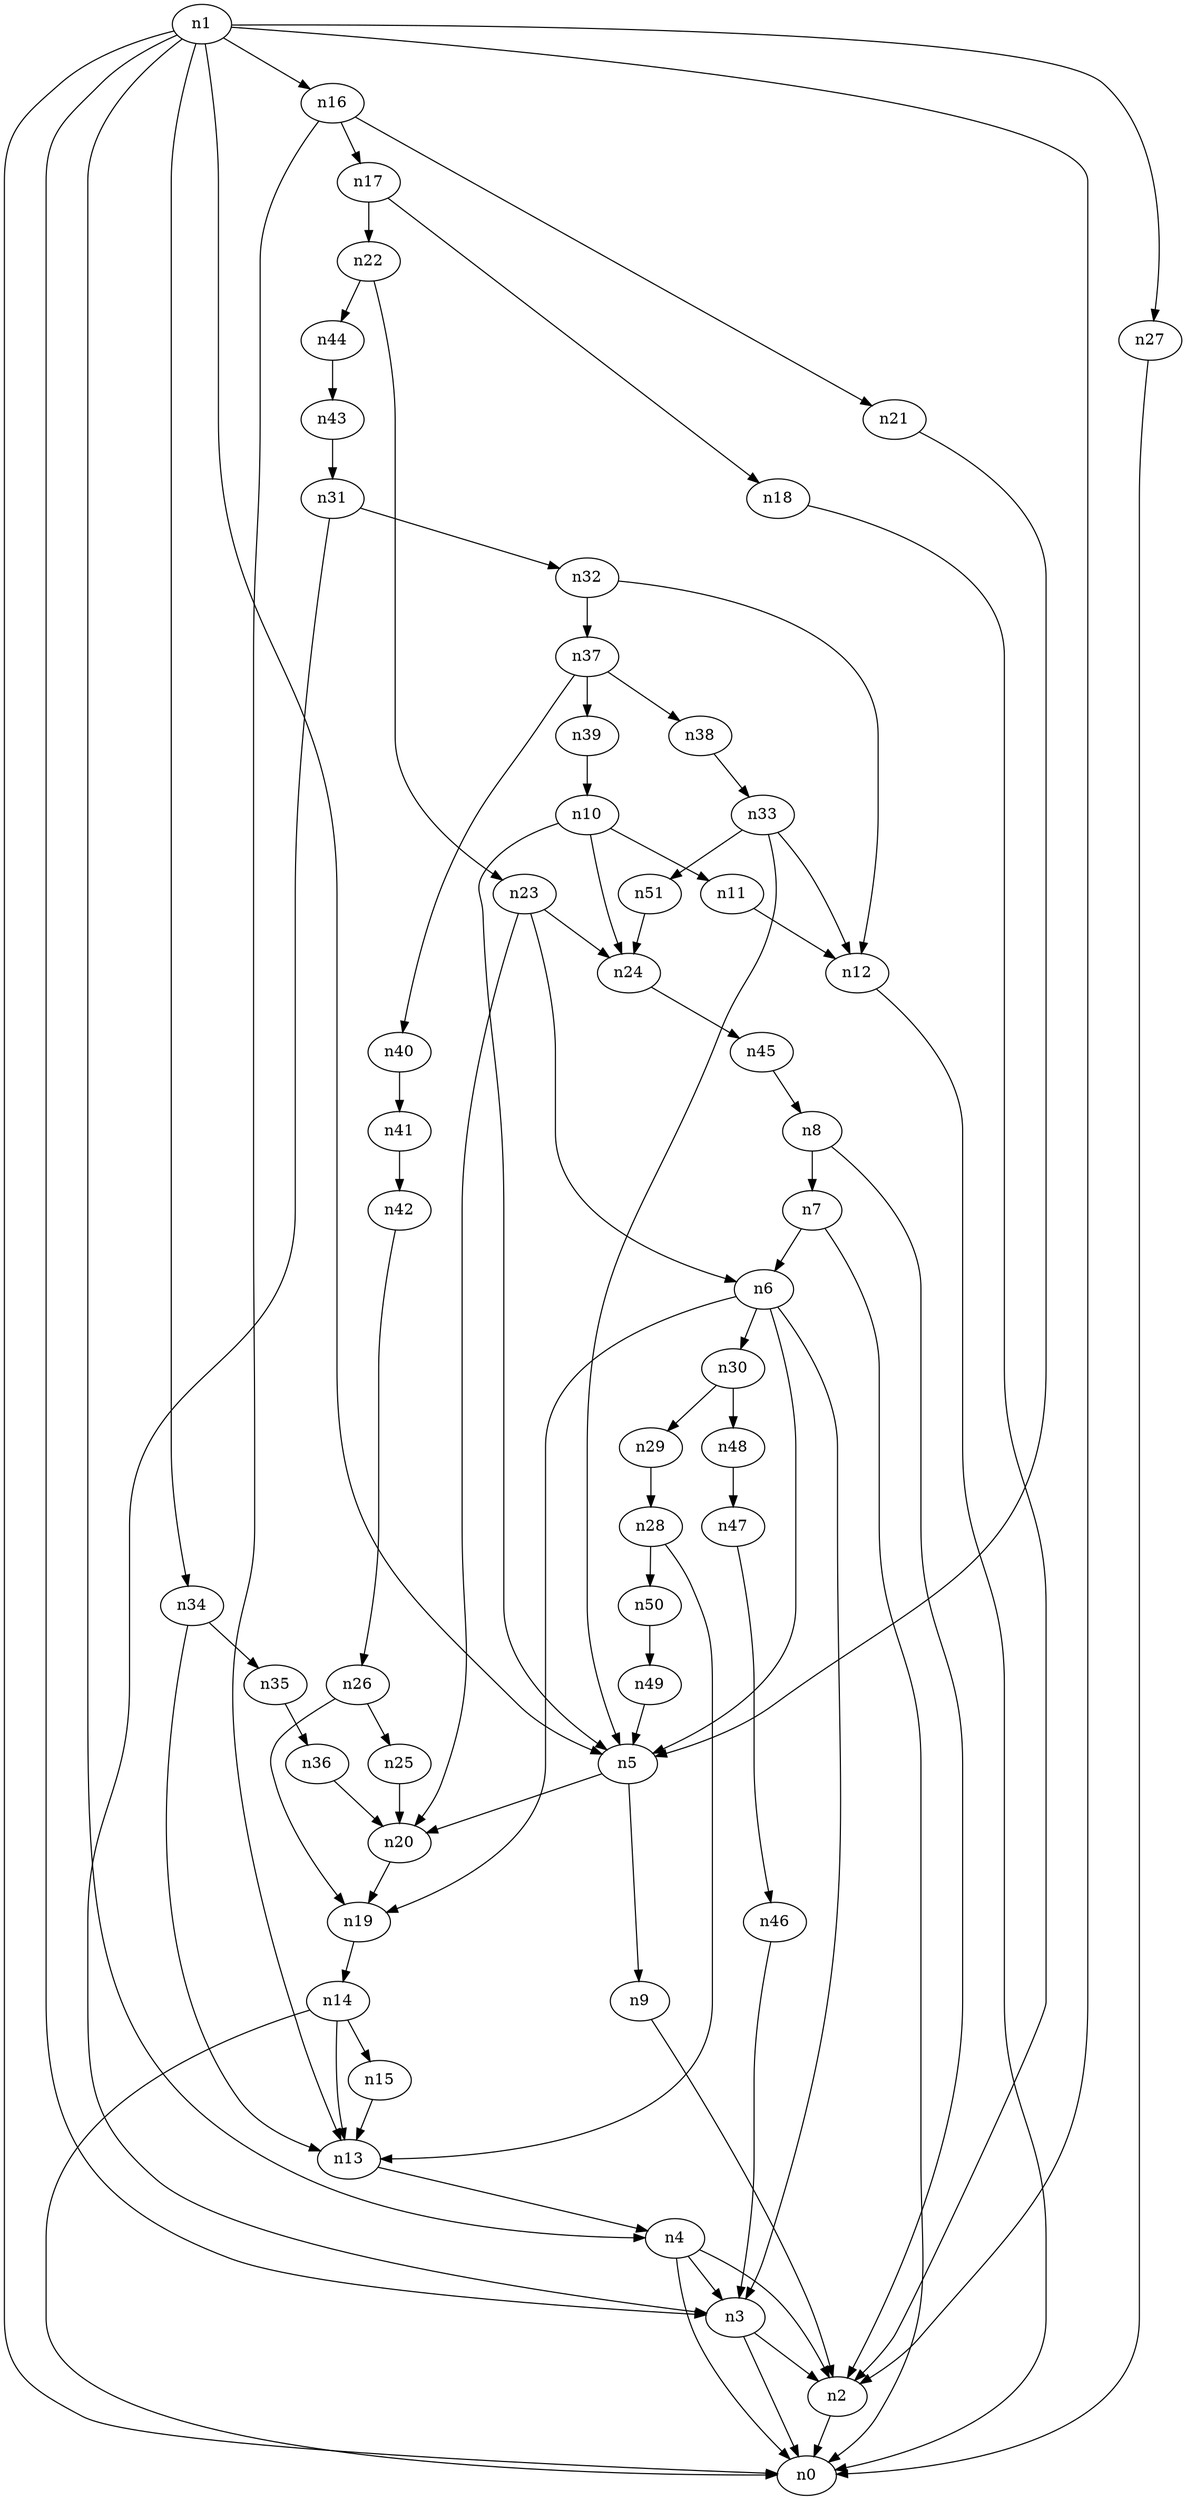 digraph G {
	n1 -> n0	 [_graphml_id=e0];
	n1 -> n2	 [_graphml_id=e1];
	n1 -> n3	 [_graphml_id=e6];
	n1 -> n4	 [_graphml_id=e9];
	n1 -> n5	 [_graphml_id=e10];
	n1 -> n16	 [_graphml_id=e37];
	n1 -> n27	 [_graphml_id=e45];
	n1 -> n34	 [_graphml_id=e58];
	n2 -> n0	 [_graphml_id=e5];
	n3 -> n0	 [_graphml_id=e8];
	n3 -> n2	 [_graphml_id=e2];
	n4 -> n0	 [_graphml_id=e4];
	n4 -> n2	 [_graphml_id=e7];
	n4 -> n3	 [_graphml_id=e3];
	n5 -> n9	 [_graphml_id=e16];
	n5 -> n20	 [_graphml_id=e34];
	n6 -> n3	 [_graphml_id=e12];
	n6 -> n5	 [_graphml_id=e11];
	n6 -> n19	 [_graphml_id=e47];
	n6 -> n30	 [_graphml_id=e51];
	n7 -> n0	 [_graphml_id=e18];
	n7 -> n6	 [_graphml_id=e13];
	n8 -> n2	 [_graphml_id=e15];
	n8 -> n7	 [_graphml_id=e14];
	n9 -> n2	 [_graphml_id=e17];
	n10 -> n5	 [_graphml_id=e19];
	n10 -> n11	 [_graphml_id=e20];
	n10 -> n24	 [_graphml_id=e41];
	n11 -> n12	 [_graphml_id=e21];
	n12 -> n0	 [_graphml_id=e22];
	n13 -> n4	 [_graphml_id=e23];
	n14 -> n0	 [_graphml_id=e25];
	n14 -> n13	 [_graphml_id=e24];
	n14 -> n15	 [_graphml_id=e26];
	n15 -> n13	 [_graphml_id=e27];
	n16 -> n13	 [_graphml_id=e28];
	n16 -> n17	 [_graphml_id=e29];
	n16 -> n21	 [_graphml_id=e36];
	n17 -> n18	 [_graphml_id=e30];
	n17 -> n22	 [_graphml_id=e38];
	n18 -> n2	 [_graphml_id=e31];
	n19 -> n14	 [_graphml_id=e32];
	n20 -> n19	 [_graphml_id=e33];
	n21 -> n5	 [_graphml_id=e35];
	n22 -> n23	 [_graphml_id=e39];
	n22 -> n44	 [_graphml_id=e74];
	n23 -> n6	 [_graphml_id=e67];
	n23 -> n20	 [_graphml_id=e57];
	n23 -> n24	 [_graphml_id=e40];
	n24 -> n45	 [_graphml_id=e75];
	n25 -> n20	 [_graphml_id=e42];
	n26 -> n19	 [_graphml_id=e44];
	n26 -> n25	 [_graphml_id=e43];
	n27 -> n0	 [_graphml_id=e46];
	n28 -> n13	 [_graphml_id=e48];
	n28 -> n50	 [_graphml_id=e84];
	n29 -> n28	 [_graphml_id=e49];
	n30 -> n29	 [_graphml_id=e50];
	n30 -> n48	 [_graphml_id=e81];
	n31 -> n3	 [_graphml_id=e52];
	n31 -> n32	 [_graphml_id=e53];
	n32 -> n12	 [_graphml_id=e54];
	n32 -> n37	 [_graphml_id=e62];
	n33 -> n5	 [_graphml_id=e55];
	n33 -> n12	 [_graphml_id=e56];
	n33 -> n51	 [_graphml_id=e86];
	n34 -> n13	 [_graphml_id=e77];
	n34 -> n35	 [_graphml_id=e59];
	n35 -> n36	 [_graphml_id=e60];
	n36 -> n20	 [_graphml_id=e61];
	n37 -> n38	 [_graphml_id=e63];
	n37 -> n39	 [_graphml_id=e66];
	n37 -> n40	 [_graphml_id=e68];
	n38 -> n33	 [_graphml_id=e64];
	n39 -> n10	 [_graphml_id=e65];
	n40 -> n41	 [_graphml_id=e69];
	n41 -> n42	 [_graphml_id=e70];
	n42 -> n26	 [_graphml_id=e71];
	n43 -> n31	 [_graphml_id=e72];
	n44 -> n43	 [_graphml_id=e73];
	n45 -> n8	 [_graphml_id=e76];
	n46 -> n3	 [_graphml_id=e78];
	n47 -> n46	 [_graphml_id=e79];
	n48 -> n47	 [_graphml_id=e80];
	n49 -> n5	 [_graphml_id=e82];
	n50 -> n49	 [_graphml_id=e83];
	n51 -> n24	 [_graphml_id=e85];
}
